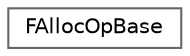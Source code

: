 digraph "Graphical Class Hierarchy"
{
 // INTERACTIVE_SVG=YES
 // LATEX_PDF_SIZE
  bgcolor="transparent";
  edge [fontname=Helvetica,fontsize=10,labelfontname=Helvetica,labelfontsize=10];
  node [fontname=Helvetica,fontsize=10,shape=box,height=0.2,width=0.4];
  rankdir="LR";
  Node0 [id="Node000000",label="FAllocOpBase",height=0.2,width=0.4,color="grey40", fillcolor="white", style="filled",URL="$dd/d79/structFAllocOpBase.html",tooltip=" "];
}
